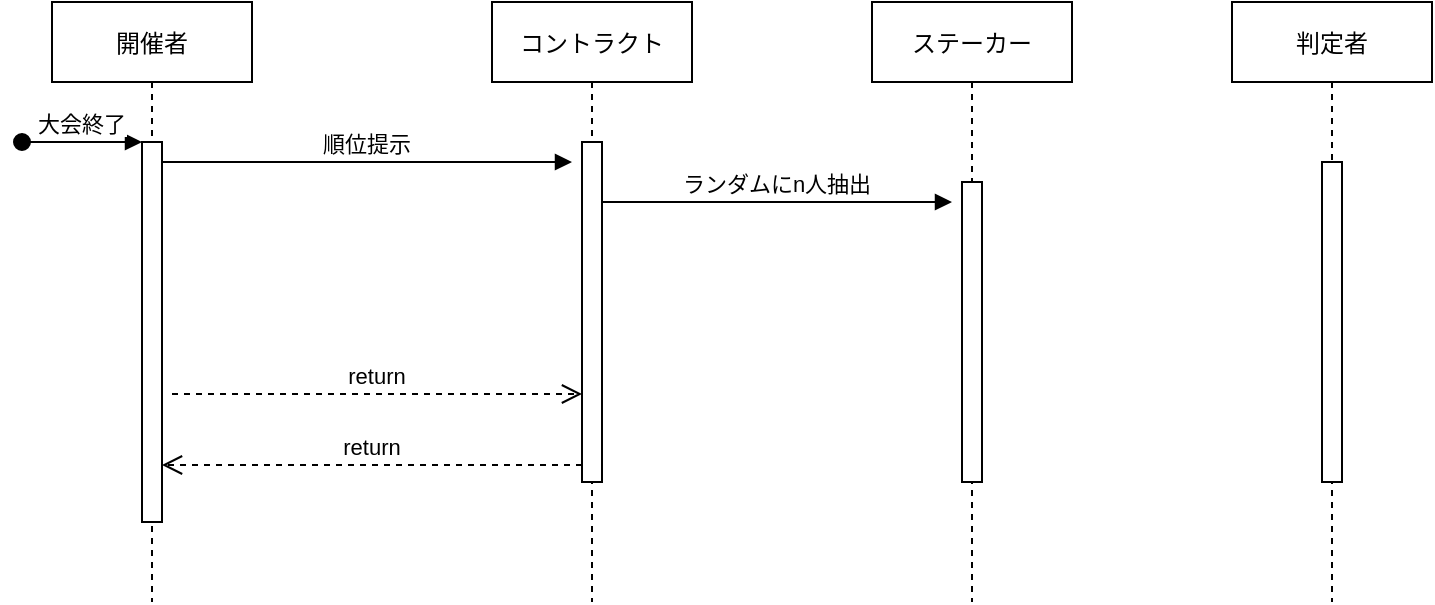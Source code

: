 <mxfile version="16.4.5" type="github">
  <diagram id="kgpKYQtTHZ0yAKxKKP6v" name="Page-1">
    <mxGraphModel dx="946" dy="504" grid="1" gridSize="10" guides="1" tooltips="1" connect="1" arrows="1" fold="1" page="1" pageScale="1" pageWidth="850" pageHeight="1100" math="0" shadow="0">
      <root>
        <mxCell id="0" />
        <mxCell id="1" parent="0" />
        <mxCell id="3nuBFxr9cyL0pnOWT2aG-1" value="開催者" style="shape=umlLifeline;perimeter=lifelinePerimeter;container=1;collapsible=0;recursiveResize=0;rounded=0;shadow=0;strokeWidth=1;" parent="1" vertex="1">
          <mxGeometry x="80" y="40" width="100" height="300" as="geometry" />
        </mxCell>
        <mxCell id="3nuBFxr9cyL0pnOWT2aG-2" value="" style="points=[];perimeter=orthogonalPerimeter;rounded=0;shadow=0;strokeWidth=1;" parent="3nuBFxr9cyL0pnOWT2aG-1" vertex="1">
          <mxGeometry x="45" y="70" width="10" height="190" as="geometry" />
        </mxCell>
        <mxCell id="3nuBFxr9cyL0pnOWT2aG-3" value="大会終了" style="verticalAlign=bottom;startArrow=oval;endArrow=block;startSize=8;shadow=0;strokeWidth=1;" parent="3nuBFxr9cyL0pnOWT2aG-1" target="3nuBFxr9cyL0pnOWT2aG-2" edge="1">
          <mxGeometry relative="1" as="geometry">
            <mxPoint x="-15" y="70" as="sourcePoint" />
          </mxGeometry>
        </mxCell>
        <mxCell id="3nuBFxr9cyL0pnOWT2aG-5" value="コントラクト" style="shape=umlLifeline;perimeter=lifelinePerimeter;container=1;collapsible=0;recursiveResize=0;rounded=0;shadow=0;strokeWidth=1;" parent="1" vertex="1">
          <mxGeometry x="300" y="40" width="100" height="300" as="geometry" />
        </mxCell>
        <mxCell id="3nuBFxr9cyL0pnOWT2aG-6" value="" style="points=[];perimeter=orthogonalPerimeter;rounded=0;shadow=0;strokeWidth=1;" parent="3nuBFxr9cyL0pnOWT2aG-5" vertex="1">
          <mxGeometry x="45" y="70" width="10" height="170" as="geometry" />
        </mxCell>
        <mxCell id="3nuBFxr9cyL0pnOWT2aG-7" value="return" style="verticalAlign=bottom;endArrow=open;dashed=1;endSize=8;exitX=0;exitY=0.95;shadow=0;strokeWidth=1;" parent="1" source="3nuBFxr9cyL0pnOWT2aG-6" target="3nuBFxr9cyL0pnOWT2aG-2" edge="1">
          <mxGeometry relative="1" as="geometry">
            <mxPoint x="275" y="236" as="targetPoint" />
          </mxGeometry>
        </mxCell>
        <mxCell id="3nuBFxr9cyL0pnOWT2aG-8" value="順位提示" style="verticalAlign=bottom;endArrow=block;shadow=0;strokeWidth=1;" parent="1" source="3nuBFxr9cyL0pnOWT2aG-2" edge="1">
          <mxGeometry relative="1" as="geometry">
            <mxPoint x="275" y="160" as="sourcePoint" />
            <mxPoint x="340" y="120" as="targetPoint" />
            <Array as="points">
              <mxPoint x="280" y="120" />
            </Array>
          </mxGeometry>
        </mxCell>
        <mxCell id="3nuBFxr9cyL0pnOWT2aG-10" value="return" style="verticalAlign=bottom;endArrow=open;dashed=1;endSize=8;exitX=1;exitY=0.95;shadow=0;strokeWidth=1;" parent="1" target="3nuBFxr9cyL0pnOWT2aG-6" edge="1">
          <mxGeometry relative="1" as="geometry">
            <mxPoint x="240" y="257" as="targetPoint" />
            <mxPoint x="140" y="236" as="sourcePoint" />
          </mxGeometry>
        </mxCell>
        <mxCell id="i4BUAlpTCJYqPONG22If-1" value="ステーカー" style="shape=umlLifeline;perimeter=lifelinePerimeter;container=1;collapsible=0;recursiveResize=0;rounded=0;shadow=0;strokeWidth=1;" vertex="1" parent="1">
          <mxGeometry x="490" y="40" width="100" height="300" as="geometry" />
        </mxCell>
        <mxCell id="i4BUAlpTCJYqPONG22If-2" value="" style="points=[];perimeter=orthogonalPerimeter;rounded=0;shadow=0;strokeWidth=1;" vertex="1" parent="i4BUAlpTCJYqPONG22If-1">
          <mxGeometry x="45" y="90" width="10" height="150" as="geometry" />
        </mxCell>
        <mxCell id="i4BUAlpTCJYqPONG22If-3" value="判定者" style="shape=umlLifeline;perimeter=lifelinePerimeter;container=1;collapsible=0;recursiveResize=0;rounded=0;shadow=0;strokeWidth=1;" vertex="1" parent="1">
          <mxGeometry x="670" y="40" width="100" height="300" as="geometry" />
        </mxCell>
        <mxCell id="i4BUAlpTCJYqPONG22If-4" value="" style="points=[];perimeter=orthogonalPerimeter;rounded=0;shadow=0;strokeWidth=1;" vertex="1" parent="i4BUAlpTCJYqPONG22If-3">
          <mxGeometry x="45" y="80" width="10" height="160" as="geometry" />
        </mxCell>
        <mxCell id="i4BUAlpTCJYqPONG22If-5" value="ランダムにn人抽出" style="verticalAlign=bottom;endArrow=block;shadow=0;strokeWidth=1;" edge="1" parent="1">
          <mxGeometry relative="1" as="geometry">
            <mxPoint x="355" y="140" as="sourcePoint" />
            <mxPoint x="530" y="140" as="targetPoint" />
            <Array as="points">
              <mxPoint x="500" y="140" />
            </Array>
          </mxGeometry>
        </mxCell>
      </root>
    </mxGraphModel>
  </diagram>
</mxfile>
